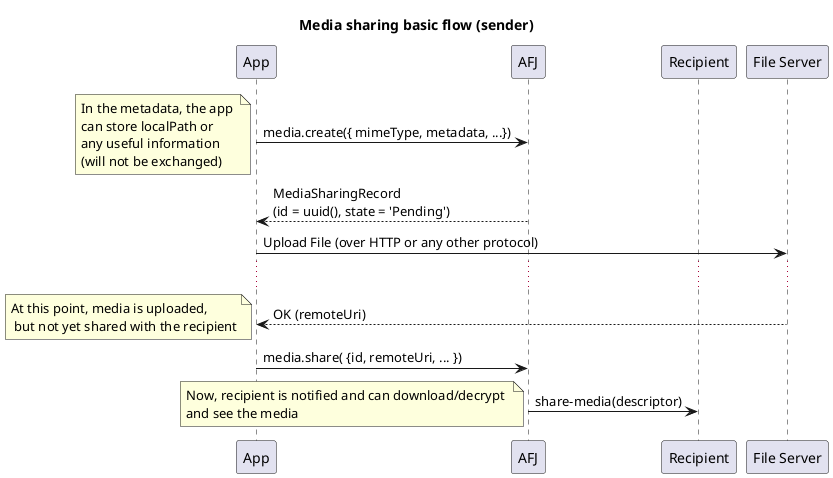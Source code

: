 @startuml Media sharing basic flow (sender)
title Media sharing basic flow (sender)

participant "App" as App
participant "AFJ" as AFJ
participant "Recipient" as Recipient
participant "File Server" as FS

App -> AFJ: media.create({ mimeType, metadata, ...})
note left
In the metadata, the app 
can store localPath or 
any useful information 
(will not be exchanged)
end note
App <-- AFJ: MediaSharingRecord \n(id = uuid(), state = 'Pending')
App -> FS: Upload File (over HTTP or any other protocol)
...
App <-- FS: OK (remoteUri)
note left
At this point, media is uploaded,
 but not yet shared with the recipient
end note
App -> AFJ: media.share( {id, remoteUri, ... })
AFJ -> Recipient: share-media(descriptor)
note left
Now, recipient is notified and can download/decrypt 
and see the media
end note

@enduml